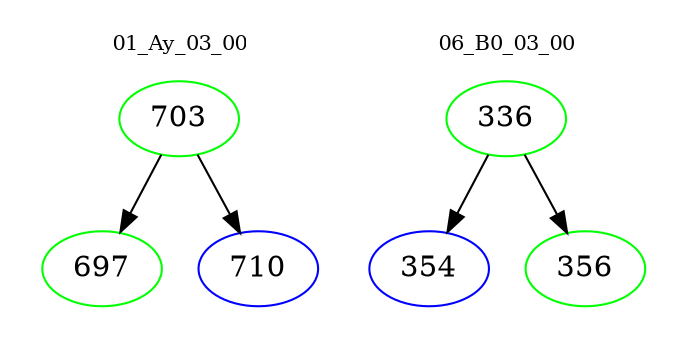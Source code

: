 digraph{
subgraph cluster_0 {
color = white
label = "01_Ay_03_00";
fontsize=10;
T0_703 [label="703", color="green"]
T0_703 -> T0_697 [color="black"]
T0_697 [label="697", color="green"]
T0_703 -> T0_710 [color="black"]
T0_710 [label="710", color="blue"]
}
subgraph cluster_1 {
color = white
label = "06_B0_03_00";
fontsize=10;
T1_336 [label="336", color="green"]
T1_336 -> T1_354 [color="black"]
T1_354 [label="354", color="blue"]
T1_336 -> T1_356 [color="black"]
T1_356 [label="356", color="green"]
}
}
